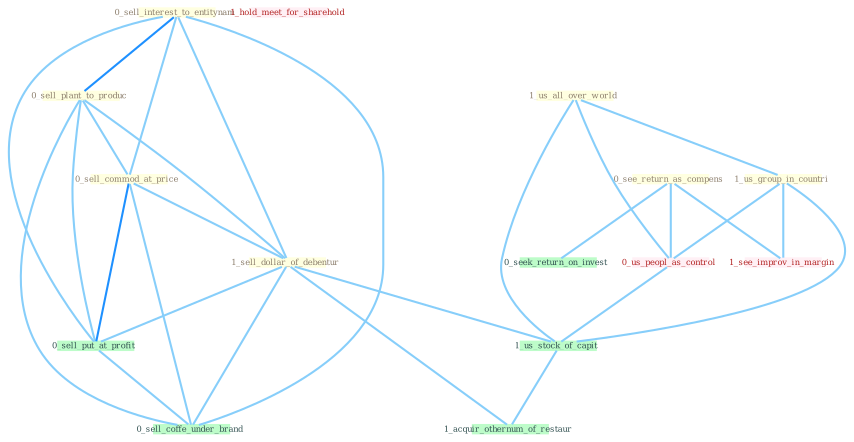 Graph G{ 
    node
    [shape=polygon,style=filled,width=.5,height=.06,color="#BDFCC9",fixedsize=true,fontsize=4,
    fontcolor="#2f4f4f"];
    {node
    [color="#ffffe0", fontcolor="#8b7d6b"] "0_sell_interest_to_entitynam " "0_sell_plant_to_produc " "0_sell_commod_at_price " "0_see_return_as_compens " "1_us_all_over_world " "1_us_group_in_countri " "1_sell_dollar_of_debentur "}
{node [color="#fff0f5", fontcolor="#b22222"] "0_us_peopl_as_control " "1_see_improv_in_margin " "1_hold_meet_for_sharehold "}
edge [color="#B0E2FF"];

	"0_sell_interest_to_entitynam " -- "0_sell_plant_to_produc " [w="2", color="#1e90ff" , len=0.8];
	"0_sell_interest_to_entitynam " -- "0_sell_commod_at_price " [w="1", color="#87cefa" ];
	"0_sell_interest_to_entitynam " -- "1_sell_dollar_of_debentur " [w="1", color="#87cefa" ];
	"0_sell_interest_to_entitynam " -- "0_sell_put_at_profit " [w="1", color="#87cefa" ];
	"0_sell_interest_to_entitynam " -- "0_sell_coffe_under_brand " [w="1", color="#87cefa" ];
	"0_sell_plant_to_produc " -- "0_sell_commod_at_price " [w="1", color="#87cefa" ];
	"0_sell_plant_to_produc " -- "1_sell_dollar_of_debentur " [w="1", color="#87cefa" ];
	"0_sell_plant_to_produc " -- "0_sell_put_at_profit " [w="1", color="#87cefa" ];
	"0_sell_plant_to_produc " -- "0_sell_coffe_under_brand " [w="1", color="#87cefa" ];
	"0_sell_commod_at_price " -- "1_sell_dollar_of_debentur " [w="1", color="#87cefa" ];
	"0_sell_commod_at_price " -- "0_sell_put_at_profit " [w="2", color="#1e90ff" , len=0.8];
	"0_sell_commod_at_price " -- "0_sell_coffe_under_brand " [w="1", color="#87cefa" ];
	"0_see_return_as_compens " -- "0_us_peopl_as_control " [w="1", color="#87cefa" ];
	"0_see_return_as_compens " -- "0_seek_return_on_invest " [w="1", color="#87cefa" ];
	"0_see_return_as_compens " -- "1_see_improv_in_margin " [w="1", color="#87cefa" ];
	"1_us_all_over_world " -- "1_us_group_in_countri " [w="1", color="#87cefa" ];
	"1_us_all_over_world " -- "0_us_peopl_as_control " [w="1", color="#87cefa" ];
	"1_us_all_over_world " -- "1_us_stock_of_capit " [w="1", color="#87cefa" ];
	"1_us_group_in_countri " -- "0_us_peopl_as_control " [w="1", color="#87cefa" ];
	"1_us_group_in_countri " -- "1_us_stock_of_capit " [w="1", color="#87cefa" ];
	"1_us_group_in_countri " -- "1_see_improv_in_margin " [w="1", color="#87cefa" ];
	"1_sell_dollar_of_debentur " -- "0_sell_put_at_profit " [w="1", color="#87cefa" ];
	"1_sell_dollar_of_debentur " -- "1_us_stock_of_capit " [w="1", color="#87cefa" ];
	"1_sell_dollar_of_debentur " -- "0_sell_coffe_under_brand " [w="1", color="#87cefa" ];
	"1_sell_dollar_of_debentur " -- "1_acquir_othernum_of_restaur " [w="1", color="#87cefa" ];
	"0_us_peopl_as_control " -- "1_us_stock_of_capit " [w="1", color="#87cefa" ];
	"0_sell_put_at_profit " -- "0_sell_coffe_under_brand " [w="1", color="#87cefa" ];
	"1_us_stock_of_capit " -- "1_acquir_othernum_of_restaur " [w="1", color="#87cefa" ];
}